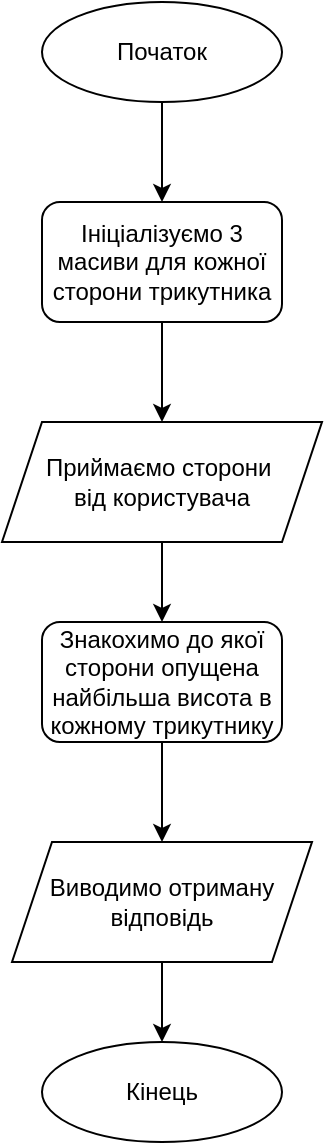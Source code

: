 <mxfile version="24.8.6">
  <diagram name="Page-1" id="kIwjQOdmh0mfcD-IcUbJ">
    <mxGraphModel dx="600" dy="298" grid="1" gridSize="10" guides="1" tooltips="1" connect="1" arrows="1" fold="1" page="1" pageScale="1" pageWidth="850" pageHeight="1100" math="0" shadow="0">
      <root>
        <mxCell id="0" />
        <mxCell id="1" parent="0" />
        <mxCell id="C5rJJYKp-H_HlP5infRR-5" value="" style="edgeStyle=orthogonalEdgeStyle;rounded=0;orthogonalLoop=1;jettySize=auto;html=1;" edge="1" parent="1" source="C5rJJYKp-H_HlP5infRR-1" target="C5rJJYKp-H_HlP5infRR-2">
          <mxGeometry relative="1" as="geometry" />
        </mxCell>
        <mxCell id="C5rJJYKp-H_HlP5infRR-1" value="Початок" style="ellipse;whiteSpace=wrap;html=1;" vertex="1" parent="1">
          <mxGeometry x="350" y="50" width="120" height="50" as="geometry" />
        </mxCell>
        <mxCell id="C5rJJYKp-H_HlP5infRR-4" value="" style="edgeStyle=orthogonalEdgeStyle;rounded=0;orthogonalLoop=1;jettySize=auto;html=1;" edge="1" parent="1" source="C5rJJYKp-H_HlP5infRR-2" target="C5rJJYKp-H_HlP5infRR-3">
          <mxGeometry relative="1" as="geometry" />
        </mxCell>
        <mxCell id="C5rJJYKp-H_HlP5infRR-2" value="Ініціалізуємо 3 масиви для кожної сторони трикутника" style="rounded=1;whiteSpace=wrap;html=1;" vertex="1" parent="1">
          <mxGeometry x="350" y="150" width="120" height="60" as="geometry" />
        </mxCell>
        <mxCell id="C5rJJYKp-H_HlP5infRR-8" value="" style="edgeStyle=orthogonalEdgeStyle;rounded=0;orthogonalLoop=1;jettySize=auto;html=1;" edge="1" parent="1" source="C5rJJYKp-H_HlP5infRR-3" target="C5rJJYKp-H_HlP5infRR-6">
          <mxGeometry relative="1" as="geometry" />
        </mxCell>
        <mxCell id="C5rJJYKp-H_HlP5infRR-3" value="Приймаємо сторони&amp;nbsp;&lt;div&gt;від користувача&lt;/div&gt;" style="shape=parallelogram;perimeter=parallelogramPerimeter;whiteSpace=wrap;html=1;fixedSize=1;" vertex="1" parent="1">
          <mxGeometry x="330" y="260" width="160" height="60" as="geometry" />
        </mxCell>
        <mxCell id="C5rJJYKp-H_HlP5infRR-9" value="" style="edgeStyle=orthogonalEdgeStyle;rounded=0;orthogonalLoop=1;jettySize=auto;html=1;" edge="1" parent="1" source="C5rJJYKp-H_HlP5infRR-6" target="C5rJJYKp-H_HlP5infRR-7">
          <mxGeometry relative="1" as="geometry" />
        </mxCell>
        <mxCell id="C5rJJYKp-H_HlP5infRR-6" value="Знакохимо до якої сторони опущена найбільша висота в кожному трикутнику" style="rounded=1;whiteSpace=wrap;html=1;" vertex="1" parent="1">
          <mxGeometry x="350" y="360" width="120" height="60" as="geometry" />
        </mxCell>
        <mxCell id="C5rJJYKp-H_HlP5infRR-11" value="" style="edgeStyle=orthogonalEdgeStyle;rounded=0;orthogonalLoop=1;jettySize=auto;html=1;" edge="1" parent="1" source="C5rJJYKp-H_HlP5infRR-7" target="C5rJJYKp-H_HlP5infRR-10">
          <mxGeometry relative="1" as="geometry" />
        </mxCell>
        <mxCell id="C5rJJYKp-H_HlP5infRR-7" value="Виводимо отриману відповідь" style="shape=parallelogram;perimeter=parallelogramPerimeter;whiteSpace=wrap;html=1;fixedSize=1;" vertex="1" parent="1">
          <mxGeometry x="335" y="470" width="150" height="60" as="geometry" />
        </mxCell>
        <mxCell id="C5rJJYKp-H_HlP5infRR-10" value="Кінець" style="ellipse;whiteSpace=wrap;html=1;" vertex="1" parent="1">
          <mxGeometry x="350" y="570" width="120" height="50" as="geometry" />
        </mxCell>
      </root>
    </mxGraphModel>
  </diagram>
</mxfile>
